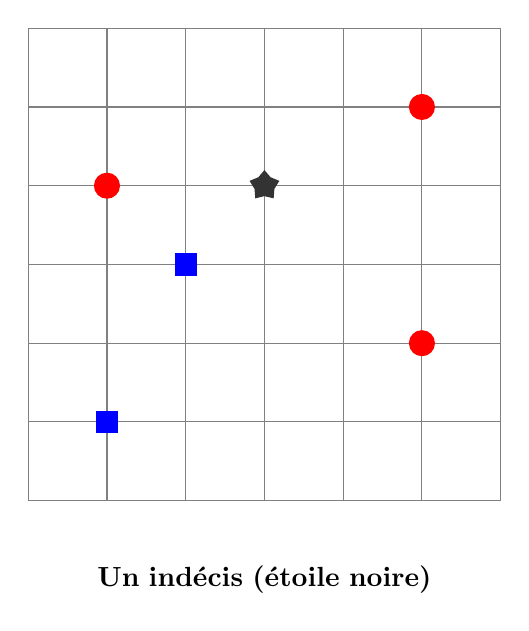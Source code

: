 \begin{tikzpicture}

\usetikzlibrary{shapes}

\tikzstyle{bleu} = [fill,rectangle,blue,scale=1.2];
\tikzstyle{rouge} = [fill,circle,red] ;

\draw[gray] (0,0) grid ++(6,6);

\node[bleu] at (1,1) {};
\node[rouge] at (5,2) {};
\node[bleu] at (2,3) {};
\node[rouge] at (5,5) {};
\node[rouge] at (1,4) {};

%\node at (3,-1) {\bf Points de r\'ef\'erences (rond rouges/carr\'es bleus)};
\node[text width=5cm,text centered] at (3,-1) {\bf Un ind\'ecis (\'etoile noire)};
% \node at (3,-1) {\bf Coloration de l'ind\'ecis par le voisin le plus proche};
% \node at (3,-1) {\bf Coloration de l'ind\'ecis par les $3$ voisins les plus proches};
% 
\node[star,fill,black!80,scale=0.8] at (3,4) {};
% \draw[thick] (3,4) circle (1.6);
% 
% \draw[thick] (3,4) circle (2.4);

\end{tikzpicture} 
